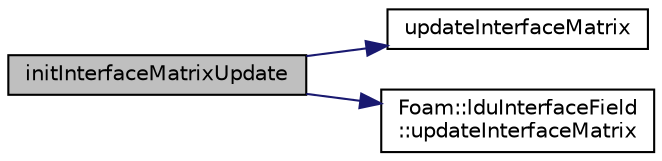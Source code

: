 digraph "initInterfaceMatrixUpdate"
{
  bgcolor="transparent";
  edge [fontname="Helvetica",fontsize="10",labelfontname="Helvetica",labelfontsize="10"];
  node [fontname="Helvetica",fontsize="10",shape=record];
  rankdir="LR";
  Node1 [label="initInterfaceMatrixUpdate",height=0.2,width=0.4,color="black", fillcolor="grey75", style="filled", fontcolor="black"];
  Node1 -> Node2 [color="midnightblue",fontsize="10",style="solid",fontname="Helvetica"];
  Node2 [label="updateInterfaceMatrix",height=0.2,width=0.4,color="black",URL="$a01304.html#afdc1ae981a37ca5310d317bba90f0644",tooltip="Update result field based on interface functionality. "];
  Node1 -> Node3 [color="midnightblue",fontsize="10",style="solid",fontname="Helvetica"];
  Node3 [label="Foam::lduInterfaceField\l::updateInterfaceMatrix",height=0.2,width=0.4,color="black",URL="$a01303.html#a0bb7071428dab5068dee206302fd593c",tooltip="Update result field based on interface functionality. "];
}
